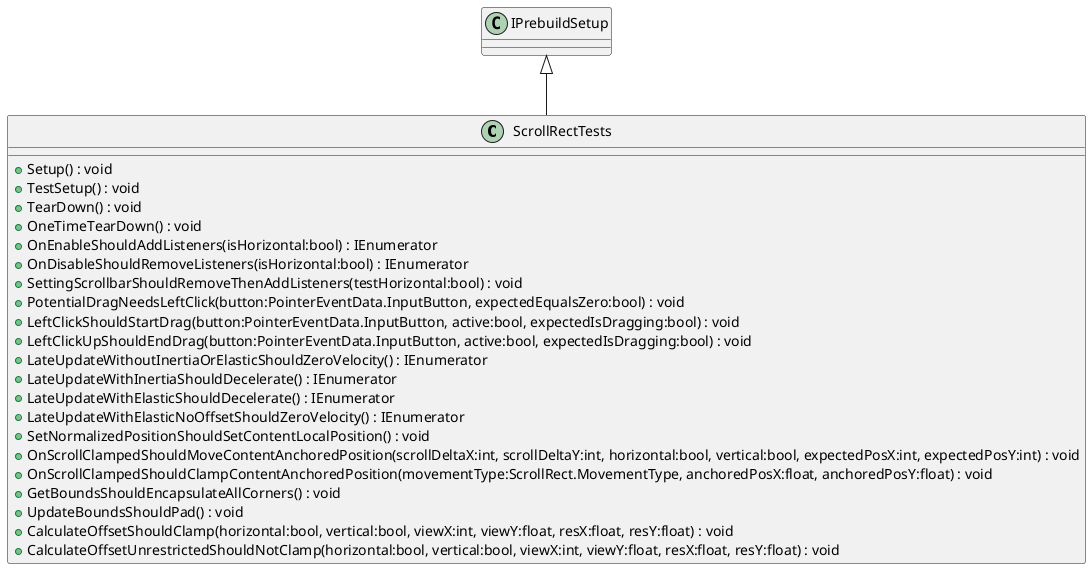 @startuml
class ScrollRectTests {
    + Setup() : void
    + TestSetup() : void
    + TearDown() : void
    + OneTimeTearDown() : void
    + OnEnableShouldAddListeners(isHorizontal:bool) : IEnumerator
    + OnDisableShouldRemoveListeners(isHorizontal:bool) : IEnumerator
    + SettingScrollbarShouldRemoveThenAddListeners(testHorizontal:bool) : void
    + PotentialDragNeedsLeftClick(button:PointerEventData.InputButton, expectedEqualsZero:bool) : void
    + LeftClickShouldStartDrag(button:PointerEventData.InputButton, active:bool, expectedIsDragging:bool) : void
    + LeftClickUpShouldEndDrag(button:PointerEventData.InputButton, active:bool, expectedIsDragging:bool) : void
    + LateUpdateWithoutInertiaOrElasticShouldZeroVelocity() : IEnumerator
    + LateUpdateWithInertiaShouldDecelerate() : IEnumerator
    + LateUpdateWithElasticShouldDecelerate() : IEnumerator
    + LateUpdateWithElasticNoOffsetShouldZeroVelocity() : IEnumerator
    + SetNormalizedPositionShouldSetContentLocalPosition() : void
    + OnScrollClampedShouldMoveContentAnchoredPosition(scrollDeltaX:int, scrollDeltaY:int, horizontal:bool, vertical:bool, expectedPosX:int, expectedPosY:int) : void
    + OnScrollClampedShouldClampContentAnchoredPosition(movementType:ScrollRect.MovementType, anchoredPosX:float, anchoredPosY:float) : void
    + GetBoundsShouldEncapsulateAllCorners() : void
    + UpdateBoundsShouldPad() : void
    + CalculateOffsetShouldClamp(horizontal:bool, vertical:bool, viewX:int, viewY:float, resX:float, resY:float) : void
    + CalculateOffsetUnrestrictedShouldNotClamp(horizontal:bool, vertical:bool, viewX:int, viewY:float, resX:float, resY:float) : void
}
IPrebuildSetup <|-- ScrollRectTests
@enduml
